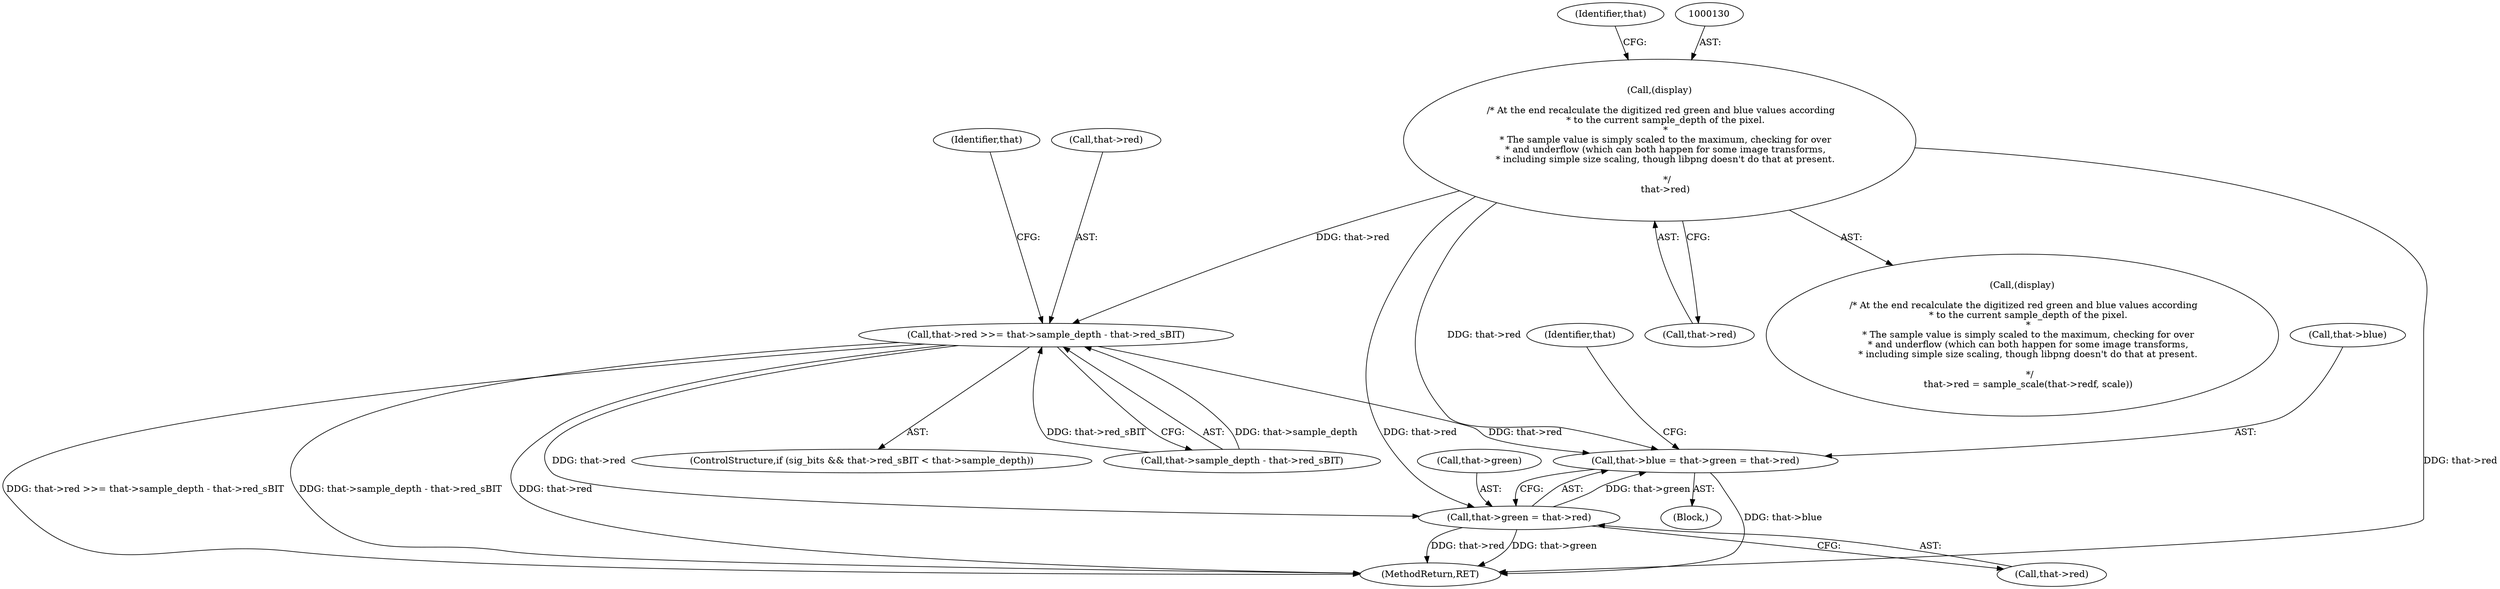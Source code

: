 digraph "0_Android_9d4853418ab2f754c2b63e091c29c5529b8b86ca_57@pointer" {
"1000129" [label="(Call,(display)\n\n /* At the end recalculate the digitized red green and blue values according\n    * to the current sample_depth of the pixel.\n    *\n    * The sample value is simply scaled to the maximum, checking for over\n    * and underflow (which can both happen for some image transforms,\n    * including simple size scaling, though libpng doesn't do that at present.\n\n     */\n    that->red)"];
"1000149" [label="(Call,that->red >>= that->sample_depth - that->red_sBIT)"];
"1000274" [label="(Call,that->blue = that->green = that->red)"];
"1000278" [label="(Call,that->green = that->red)"];
"1000278" [label="(Call,that->green = that->red)"];
"1000129" [label="(Call,(display)\n\n /* At the end recalculate the digitized red green and blue values according\n    * to the current sample_depth of the pixel.\n    *\n    * The sample value is simply scaled to the maximum, checking for over\n    * and underflow (which can both happen for some image transforms,\n    * including simple size scaling, though libpng doesn't do that at present.\n\n     */\n    that->red)"];
"1000139" [label="(ControlStructure,if (sig_bits && that->red_sBIT < that->sample_depth))"];
"1000153" [label="(Call,that->sample_depth - that->red_sBIT)"];
"1000274" [label="(Call,that->blue = that->green = that->red)"];
"1000279" [label="(Call,that->green)"];
"1000131" [label="(Call,that->red)"];
"1000382" [label="(MethodReturn,RET)"];
"1000282" [label="(Call,that->red)"];
"1000162" [label="(Identifier,that)"];
"1000287" [label="(Identifier,that)"];
"1000128" [label="(Call,(display)\n\n /* At the end recalculate the digitized red green and blue values according\n    * to the current sample_depth of the pixel.\n    *\n    * The sample value is simply scaled to the maximum, checking for over\n    * and underflow (which can both happen for some image transforms,\n    * including simple size scaling, though libpng doesn't do that at present.\n\n     */\n    that->red = sample_scale(that->redf, scale))"];
"1000150" [label="(Call,that->red)"];
"1000275" [label="(Call,that->blue)"];
"1000136" [label="(Identifier,that)"];
"1000273" [label="(Block,)"];
"1000149" [label="(Call,that->red >>= that->sample_depth - that->red_sBIT)"];
"1000129" -> "1000128"  [label="AST: "];
"1000129" -> "1000131"  [label="CFG: "];
"1000130" -> "1000129"  [label="AST: "];
"1000131" -> "1000129"  [label="AST: "];
"1000136" -> "1000129"  [label="CFG: "];
"1000129" -> "1000382"  [label="DDG: that->red"];
"1000129" -> "1000149"  [label="DDG: that->red"];
"1000129" -> "1000274"  [label="DDG: that->red"];
"1000129" -> "1000278"  [label="DDG: that->red"];
"1000149" -> "1000139"  [label="AST: "];
"1000149" -> "1000153"  [label="CFG: "];
"1000150" -> "1000149"  [label="AST: "];
"1000153" -> "1000149"  [label="AST: "];
"1000162" -> "1000149"  [label="CFG: "];
"1000149" -> "1000382"  [label="DDG: that->red >>= that->sample_depth - that->red_sBIT"];
"1000149" -> "1000382"  [label="DDG: that->sample_depth - that->red_sBIT"];
"1000149" -> "1000382"  [label="DDG: that->red"];
"1000153" -> "1000149"  [label="DDG: that->sample_depth"];
"1000153" -> "1000149"  [label="DDG: that->red_sBIT"];
"1000149" -> "1000274"  [label="DDG: that->red"];
"1000149" -> "1000278"  [label="DDG: that->red"];
"1000274" -> "1000273"  [label="AST: "];
"1000274" -> "1000278"  [label="CFG: "];
"1000275" -> "1000274"  [label="AST: "];
"1000278" -> "1000274"  [label="AST: "];
"1000287" -> "1000274"  [label="CFG: "];
"1000274" -> "1000382"  [label="DDG: that->blue"];
"1000278" -> "1000274"  [label="DDG: that->green"];
"1000278" -> "1000282"  [label="CFG: "];
"1000279" -> "1000278"  [label="AST: "];
"1000282" -> "1000278"  [label="AST: "];
"1000278" -> "1000382"  [label="DDG: that->red"];
"1000278" -> "1000382"  [label="DDG: that->green"];
}
